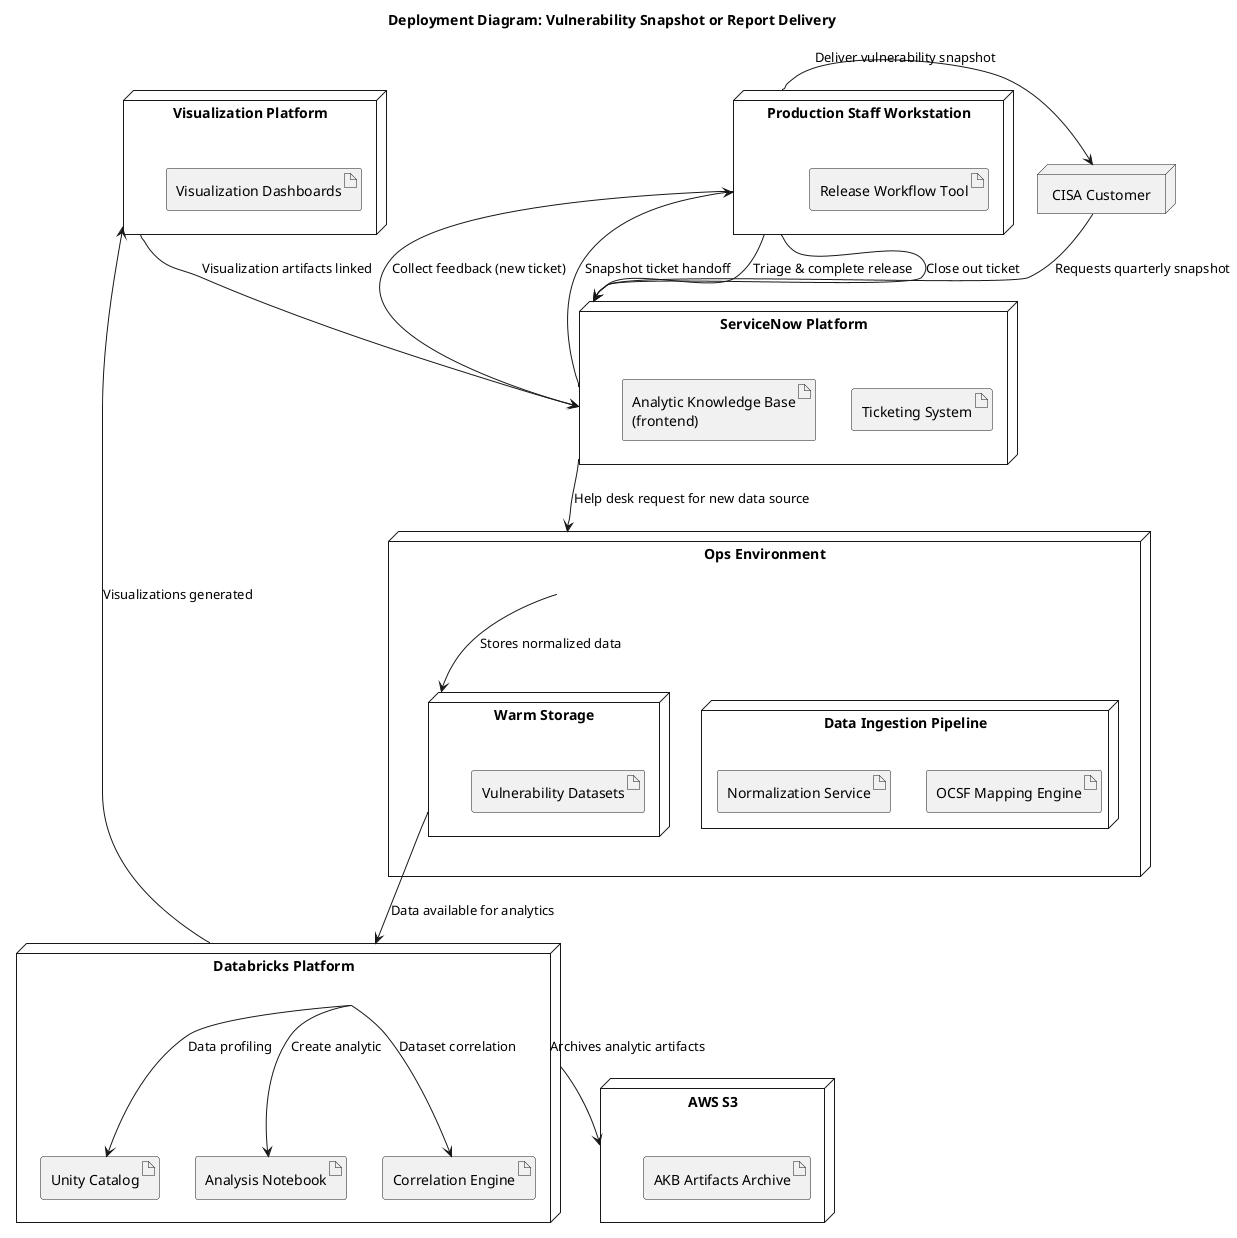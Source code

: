 @startuml
	title Deployment Diagram: Vulnerability Snapshot or Report Delivery
	
	node "CISA Customer" as Customer
	
	node "ServiceNow Platform" as ServiceNow {
	  artifact "Ticketing System"
	  artifact "Analytic Knowledge Base\n(frontend)"
	}
	
	node "Ops Environment" as OpsEnv {
	  node "Data Ingestion Pipeline" {
	    artifact "OCSF Mapping Engine"
	    artifact "Normalization Service"
	  }
	  node "Warm Storage" as WarmStorage{
	    artifact "Vulnerability Datasets"
	  }
	}
	
	node "Databricks Platform" as Databricks {
	  artifact "Unity Catalog" as UnityCatalog
	  artifact "Analysis Notebook" as AnalysisNotebook
	  artifact "Correlation Engine" as CorrelationEngine
	}
	
	node "Visualization Platform" as Kibana {
	  artifact "Visualization Dashboards"
	}
	
	node "AWS S3" as S3 {
	  artifact "AKB Artifacts Archive"
	}
	
	node "Production Staff Workstation" as Prod {
	  artifact "Release Workflow Tool"
	}
	
	Customer --> ServiceNow : Requests quarterly snapshot
	ServiceNow --> OpsEnv : Help desk request for new data source
	OpsEnv --> WarmStorage : Stores normalized data
	WarmStorage --> Databricks : Data available for analytics
	Databricks --> UnityCatalog : Data profiling
	Databricks --> AnalysisNotebook : Create analytic
	Databricks --> CorrelationEngine : Dataset correlation
	Databricks --> Kibana : Visualizations generated
	Kibana --> ServiceNow : Visualization artifacts linked
	Databricks --> S3 : Archives analytic artifacts
	
	ServiceNow --> Prod : Snapshot ticket handoff
	Prod --> ServiceNow : Triage & complete release
	Prod --> Customer : Deliver vulnerability snapshot
	Prod --> ServiceNow : Close out ticket
	Prod --> ServiceNow : Collect feedback (new ticket)

@enduml
